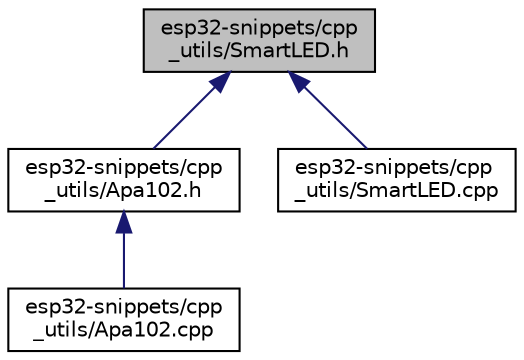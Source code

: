 digraph "esp32-snippets/cpp_utils/SmartLED.h"
{
  edge [fontname="Helvetica",fontsize="10",labelfontname="Helvetica",labelfontsize="10"];
  node [fontname="Helvetica",fontsize="10",shape=record];
  Node2 [label="esp32-snippets/cpp\l_utils/SmartLED.h",height=0.2,width=0.4,color="black", fillcolor="grey75", style="filled", fontcolor="black"];
  Node2 -> Node3 [dir="back",color="midnightblue",fontsize="10",style="solid",fontname="Helvetica"];
  Node3 [label="esp32-snippets/cpp\l_utils/Apa102.h",height=0.2,width=0.4,color="black", fillcolor="white", style="filled",URL="$_apa102_8h.html"];
  Node3 -> Node4 [dir="back",color="midnightblue",fontsize="10",style="solid",fontname="Helvetica"];
  Node4 [label="esp32-snippets/cpp\l_utils/Apa102.cpp",height=0.2,width=0.4,color="black", fillcolor="white", style="filled",URL="$_apa102_8cpp.html"];
  Node2 -> Node5 [dir="back",color="midnightblue",fontsize="10",style="solid",fontname="Helvetica"];
  Node5 [label="esp32-snippets/cpp\l_utils/SmartLED.cpp",height=0.2,width=0.4,color="black", fillcolor="white", style="filled",URL="$_smart_l_e_d_8cpp.html"];
}
